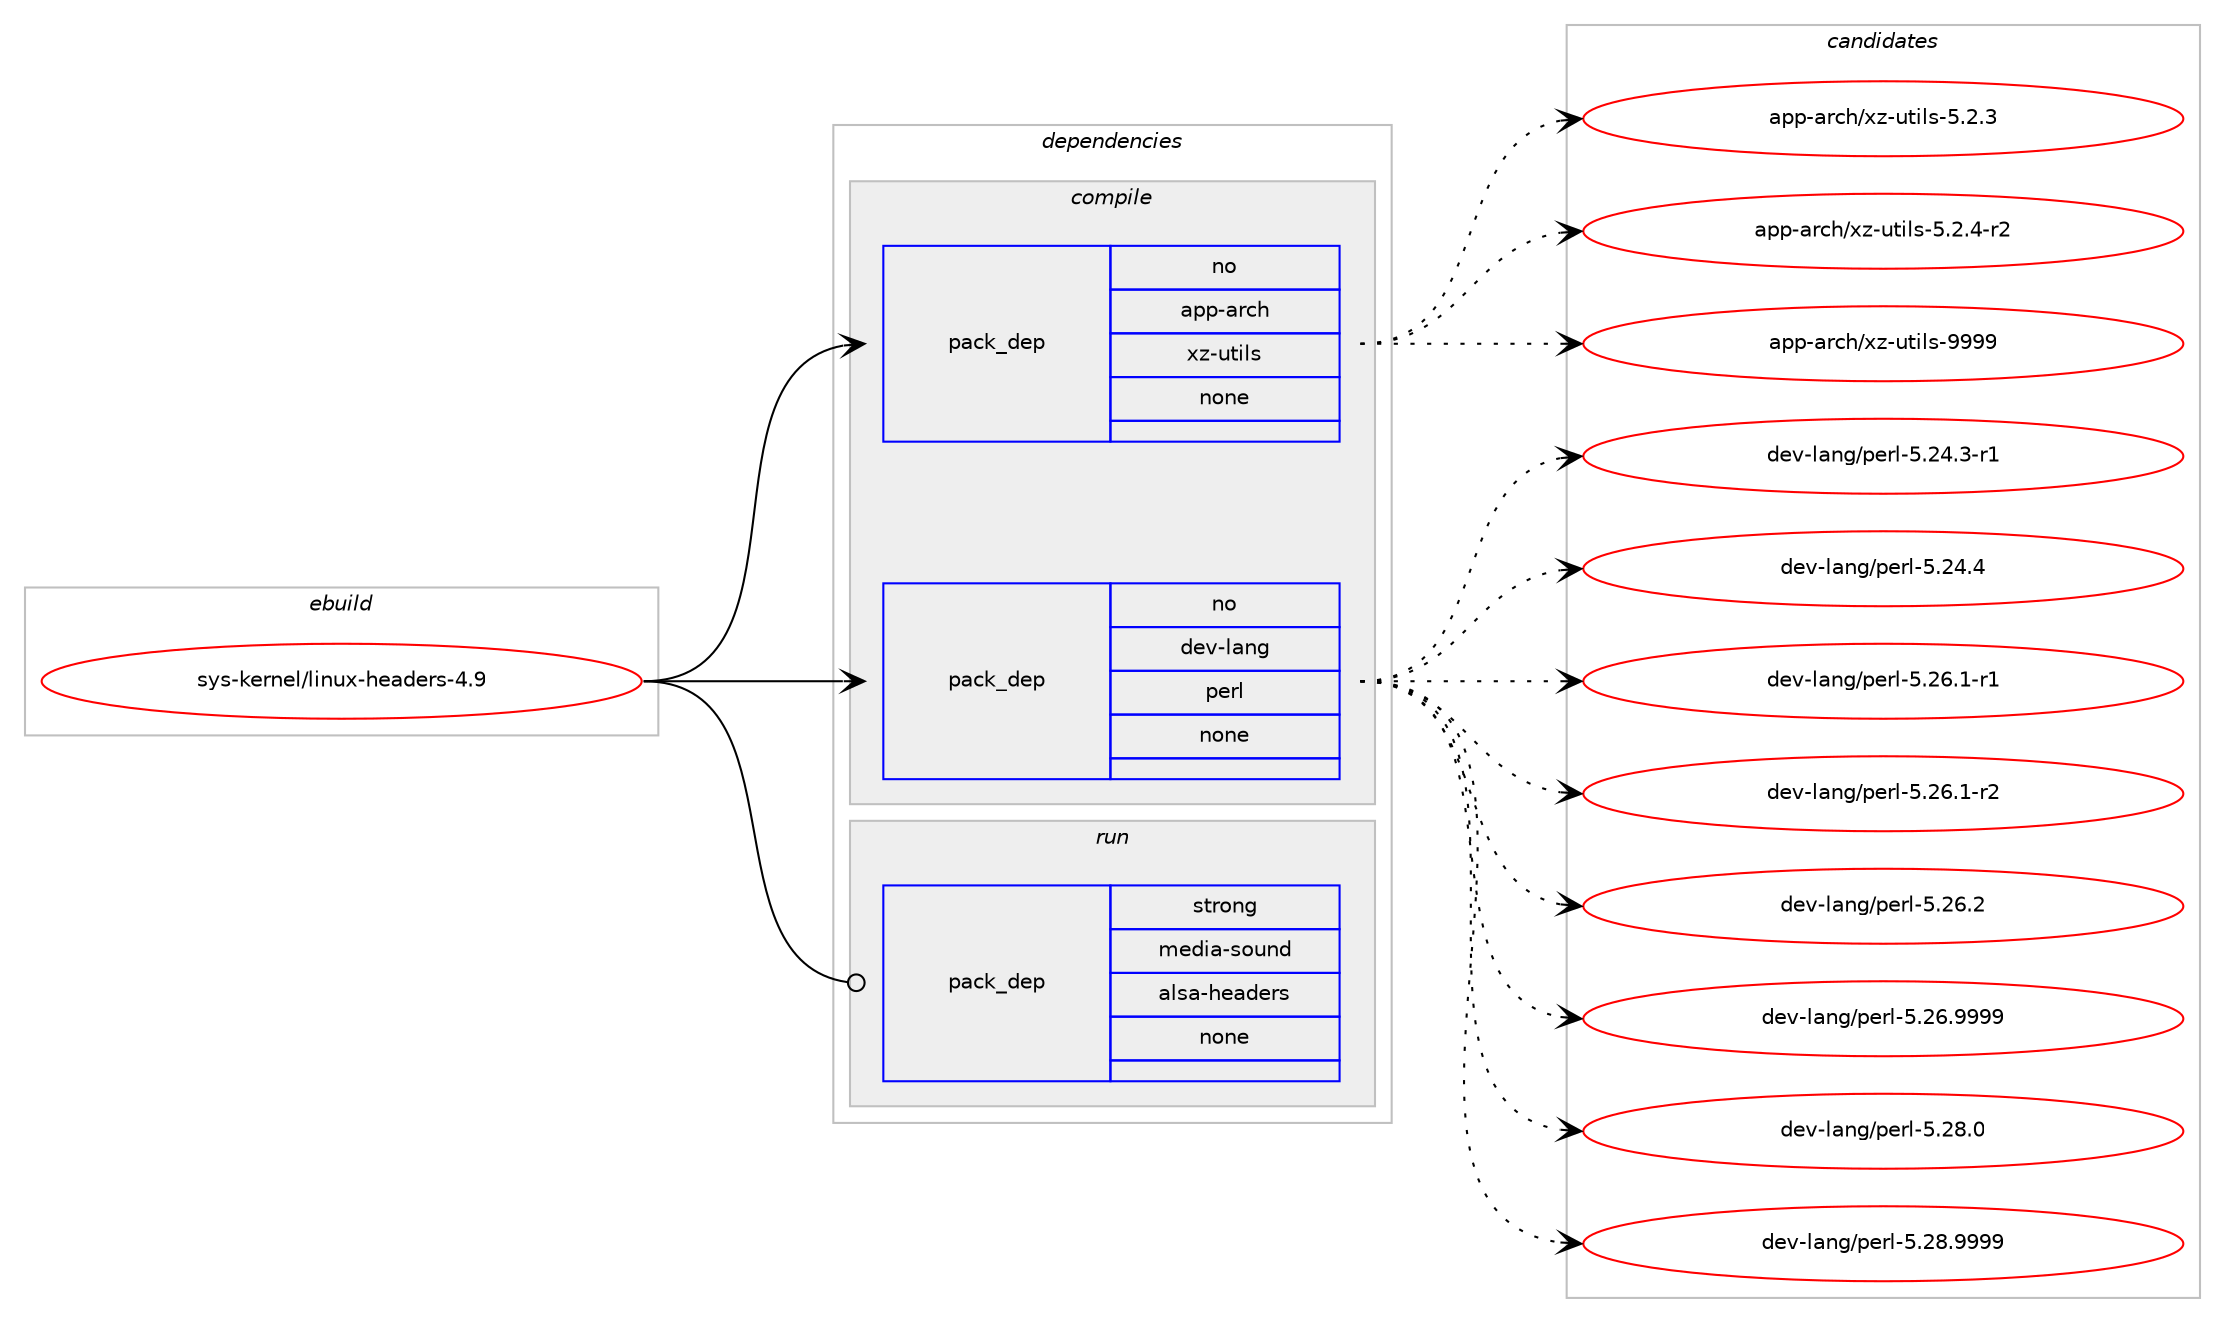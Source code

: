 digraph prolog {

# *************
# Graph options
# *************

newrank=true;
concentrate=true;
compound=true;
graph [rankdir=LR,fontname=Helvetica,fontsize=10,ranksep=1.5];#, ranksep=2.5, nodesep=0.2];
edge  [arrowhead=vee];
node  [fontname=Helvetica,fontsize=10];

# **********
# The ebuild
# **********

subgraph cluster_leftcol {
color=gray;
rank=same;
label=<<i>ebuild</i>>;
id [label="sys-kernel/linux-headers-4.9", color=red, width=4, href="../sys-kernel/linux-headers-4.9.svg"];
}

# ****************
# The dependencies
# ****************

subgraph cluster_midcol {
color=gray;
label=<<i>dependencies</i>>;
subgraph cluster_compile {
fillcolor="#eeeeee";
style=filled;
label=<<i>compile</i>>;
subgraph pack6567 {
dependency8200 [label=<<TABLE BORDER="0" CELLBORDER="1" CELLSPACING="0" CELLPADDING="4" WIDTH="220"><TR><TD ROWSPAN="6" CELLPADDING="30">pack_dep</TD></TR><TR><TD WIDTH="110">no</TD></TR><TR><TD>app-arch</TD></TR><TR><TD>xz-utils</TD></TR><TR><TD>none</TD></TR><TR><TD></TD></TR></TABLE>>, shape=none, color=blue];
}
id:e -> dependency8200:w [weight=20,style="solid",arrowhead="vee"];
subgraph pack6568 {
dependency8201 [label=<<TABLE BORDER="0" CELLBORDER="1" CELLSPACING="0" CELLPADDING="4" WIDTH="220"><TR><TD ROWSPAN="6" CELLPADDING="30">pack_dep</TD></TR><TR><TD WIDTH="110">no</TD></TR><TR><TD>dev-lang</TD></TR><TR><TD>perl</TD></TR><TR><TD>none</TD></TR><TR><TD></TD></TR></TABLE>>, shape=none, color=blue];
}
id:e -> dependency8201:w [weight=20,style="solid",arrowhead="vee"];
}
subgraph cluster_compileandrun {
fillcolor="#eeeeee";
style=filled;
label=<<i>compile and run</i>>;
}
subgraph cluster_run {
fillcolor="#eeeeee";
style=filled;
label=<<i>run</i>>;
subgraph pack6569 {
dependency8202 [label=<<TABLE BORDER="0" CELLBORDER="1" CELLSPACING="0" CELLPADDING="4" WIDTH="220"><TR><TD ROWSPAN="6" CELLPADDING="30">pack_dep</TD></TR><TR><TD WIDTH="110">strong</TD></TR><TR><TD>media-sound</TD></TR><TR><TD>alsa-headers</TD></TR><TR><TD>none</TD></TR><TR><TD></TD></TR></TABLE>>, shape=none, color=blue];
}
id:e -> dependency8202:w [weight=20,style="solid",arrowhead="odot"];
}
}

# **************
# The candidates
# **************

subgraph cluster_choices {
rank=same;
color=gray;
label=<<i>candidates</i>>;

subgraph choice6567 {
color=black;
nodesep=1;
choice971121124597114991044712012245117116105108115455346504651 [label="app-arch/xz-utils-5.2.3", color=red, width=4,href="../app-arch/xz-utils-5.2.3.svg"];
choice9711211245971149910447120122451171161051081154553465046524511450 [label="app-arch/xz-utils-5.2.4-r2", color=red, width=4,href="../app-arch/xz-utils-5.2.4-r2.svg"];
choice9711211245971149910447120122451171161051081154557575757 [label="app-arch/xz-utils-9999", color=red, width=4,href="../app-arch/xz-utils-9999.svg"];
dependency8200:e -> choice971121124597114991044712012245117116105108115455346504651:w [style=dotted,weight="100"];
dependency8200:e -> choice9711211245971149910447120122451171161051081154553465046524511450:w [style=dotted,weight="100"];
dependency8200:e -> choice9711211245971149910447120122451171161051081154557575757:w [style=dotted,weight="100"];
}
subgraph choice6568 {
color=black;
nodesep=1;
choice100101118451089711010347112101114108455346505246514511449 [label="dev-lang/perl-5.24.3-r1", color=red, width=4,href="../dev-lang/perl-5.24.3-r1.svg"];
choice10010111845108971101034711210111410845534650524652 [label="dev-lang/perl-5.24.4", color=red, width=4,href="../dev-lang/perl-5.24.4.svg"];
choice100101118451089711010347112101114108455346505446494511449 [label="dev-lang/perl-5.26.1-r1", color=red, width=4,href="../dev-lang/perl-5.26.1-r1.svg"];
choice100101118451089711010347112101114108455346505446494511450 [label="dev-lang/perl-5.26.1-r2", color=red, width=4,href="../dev-lang/perl-5.26.1-r2.svg"];
choice10010111845108971101034711210111410845534650544650 [label="dev-lang/perl-5.26.2", color=red, width=4,href="../dev-lang/perl-5.26.2.svg"];
choice10010111845108971101034711210111410845534650544657575757 [label="dev-lang/perl-5.26.9999", color=red, width=4,href="../dev-lang/perl-5.26.9999.svg"];
choice10010111845108971101034711210111410845534650564648 [label="dev-lang/perl-5.28.0", color=red, width=4,href="../dev-lang/perl-5.28.0.svg"];
choice10010111845108971101034711210111410845534650564657575757 [label="dev-lang/perl-5.28.9999", color=red, width=4,href="../dev-lang/perl-5.28.9999.svg"];
dependency8201:e -> choice100101118451089711010347112101114108455346505246514511449:w [style=dotted,weight="100"];
dependency8201:e -> choice10010111845108971101034711210111410845534650524652:w [style=dotted,weight="100"];
dependency8201:e -> choice100101118451089711010347112101114108455346505446494511449:w [style=dotted,weight="100"];
dependency8201:e -> choice100101118451089711010347112101114108455346505446494511450:w [style=dotted,weight="100"];
dependency8201:e -> choice10010111845108971101034711210111410845534650544650:w [style=dotted,weight="100"];
dependency8201:e -> choice10010111845108971101034711210111410845534650544657575757:w [style=dotted,weight="100"];
dependency8201:e -> choice10010111845108971101034711210111410845534650564648:w [style=dotted,weight="100"];
dependency8201:e -> choice10010111845108971101034711210111410845534650564657575757:w [style=dotted,weight="100"];
}
subgraph choice6569 {
color=black;
nodesep=1;
}
}

}
